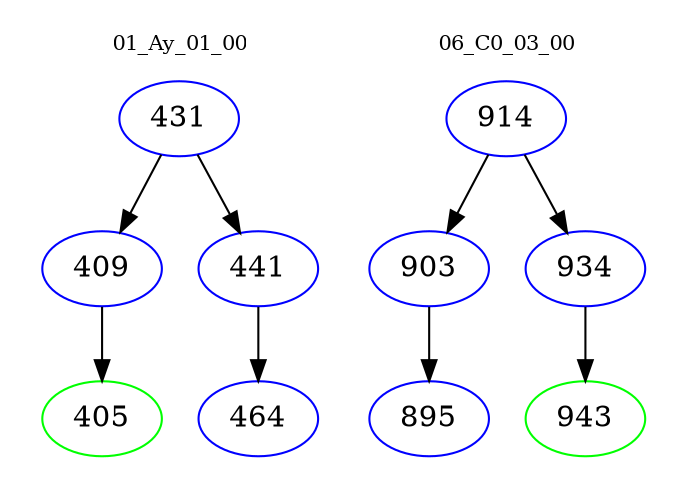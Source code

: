 digraph{
subgraph cluster_0 {
color = white
label = "01_Ay_01_00";
fontsize=10;
T0_431 [label="431", color="blue"]
T0_431 -> T0_409 [color="black"]
T0_409 [label="409", color="blue"]
T0_409 -> T0_405 [color="black"]
T0_405 [label="405", color="green"]
T0_431 -> T0_441 [color="black"]
T0_441 [label="441", color="blue"]
T0_441 -> T0_464 [color="black"]
T0_464 [label="464", color="blue"]
}
subgraph cluster_1 {
color = white
label = "06_C0_03_00";
fontsize=10;
T1_914 [label="914", color="blue"]
T1_914 -> T1_903 [color="black"]
T1_903 [label="903", color="blue"]
T1_903 -> T1_895 [color="black"]
T1_895 [label="895", color="blue"]
T1_914 -> T1_934 [color="black"]
T1_934 [label="934", color="blue"]
T1_934 -> T1_943 [color="black"]
T1_943 [label="943", color="green"]
}
}
